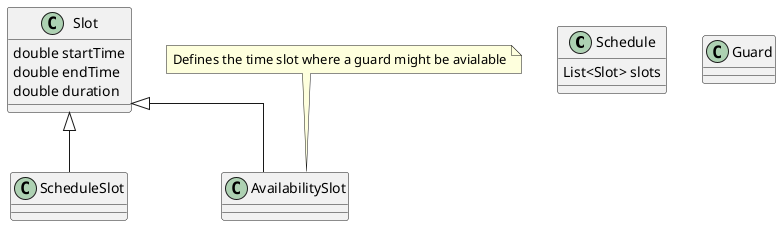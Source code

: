 @startuml title GuardSchedulingClassDiagram

skinparam linetype ortho

class Schedule{
    List<Slot> slots
}

class Slot {
    double startTime
    double endTime
    double duration
}
class ScheduleSlot
class Guard
class AvailabilitySlot
note top of AvailabilitySlot
    Defines the time slot where a guard might be avialable
endnote

' 
ScheduleSlot -up-|> Slot
AvailabilitySlot -up-|> Slot



@enduml